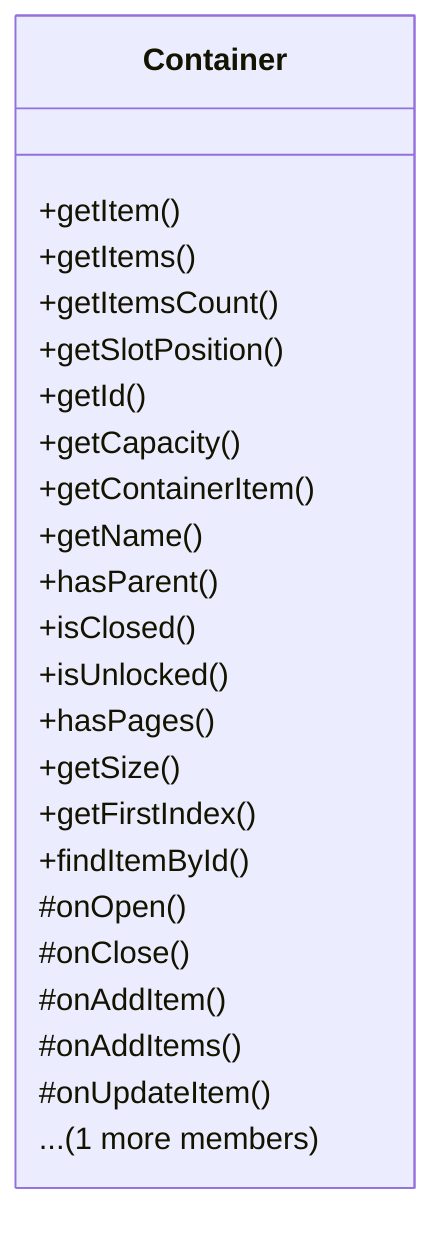 classDiagram
    class Container {
        +getItem()
        +getItems()
        +getItemsCount()
        +getSlotPosition()
        +getId()
        +getCapacity()
        +getContainerItem()
        +getName()
        +hasParent()
        +isClosed()
        +isUnlocked()
        +hasPages()
        +getSize()
        +getFirstIndex()
        +findItemById()
        #onOpen()
        #onClose()
        #onAddItem()
        #onAddItems()
        #onUpdateItem()
        ... (1 more members)
    }